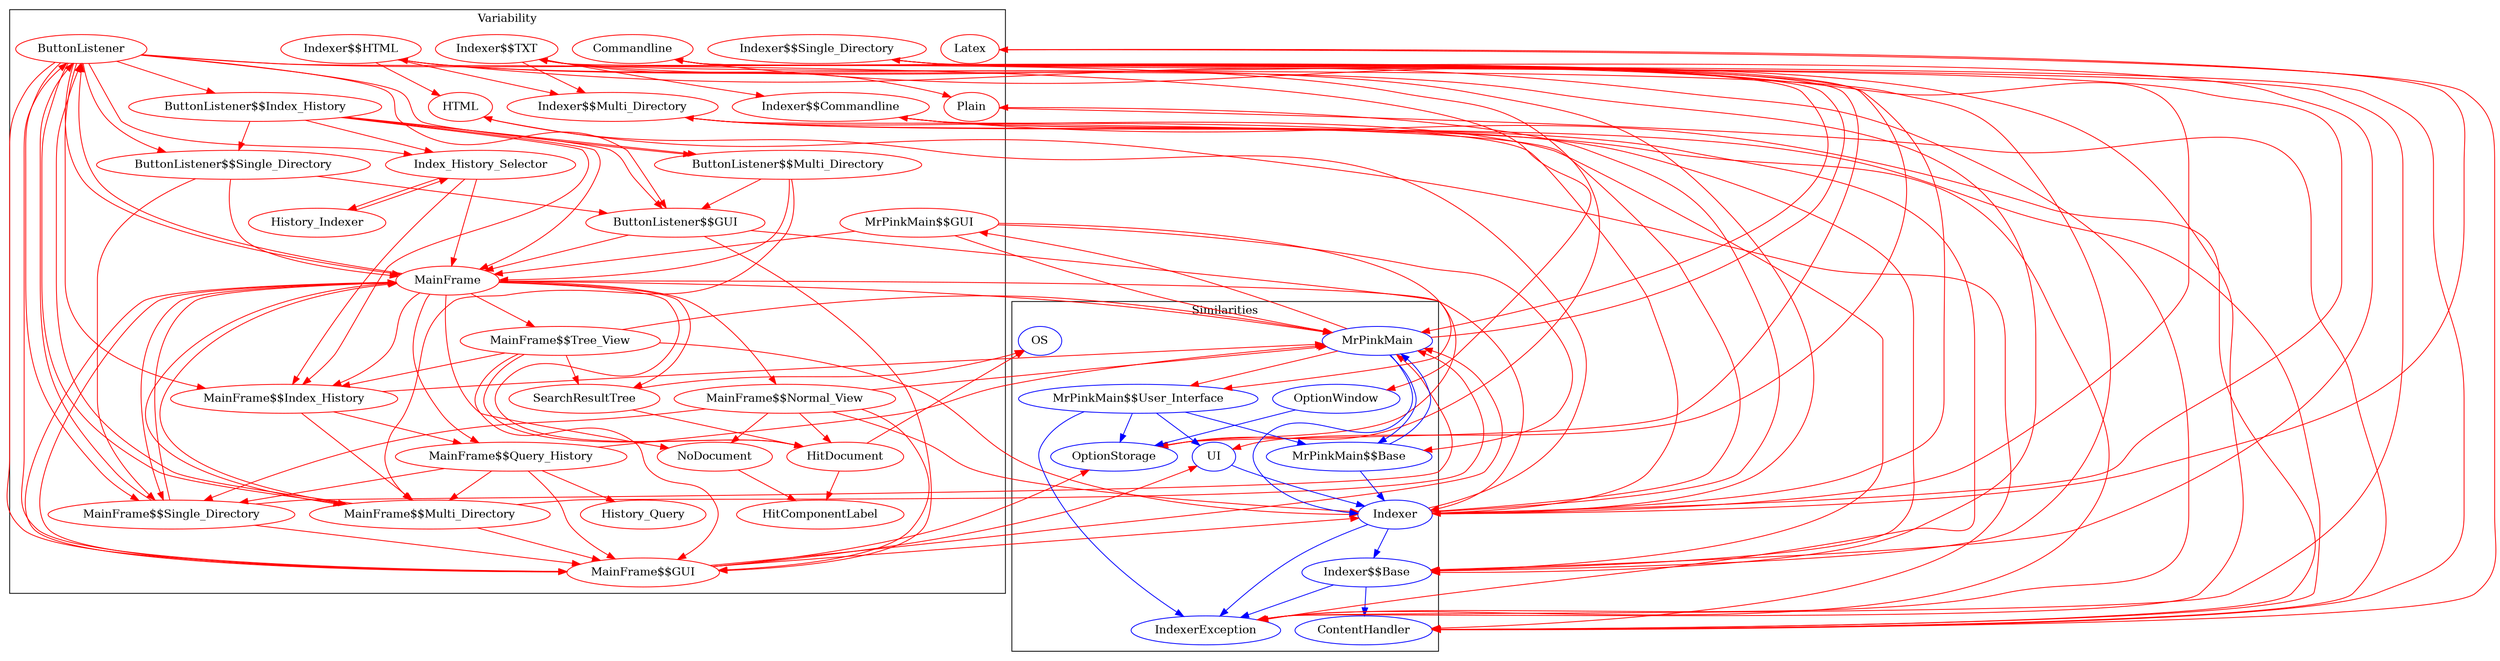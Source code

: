 digraph G {
size= "41,41";
rotate = 180;
"ButtonListener"[label="ButtonListener",shape=ellipse,color=red,fontcolor=black,style=""];
"ButtonListener$$GUI"[label="ButtonListener$$GUI",shape=ellipse,color=red,fontcolor=black,style=""];
"ButtonListener$$Index_History"[label="ButtonListener$$Index_History",shape=ellipse,color=red,fontcolor=black,style=""];
"ButtonListener$$Multi_Directory"[label="ButtonListener$$Multi_Directory",shape=ellipse,color=red,fontcolor=black,style=""];
"ButtonListener$$Single_Directory"[label="ButtonListener$$Single_Directory",shape=ellipse,color=red,fontcolor=black,style=""];
"Commandline"[label="Commandline",shape=ellipse,color=red,fontcolor=black,style=""];
"ContentHandler"[label="ContentHandler",shape=ellipse,color=blue,fontcolor=black,style=""];
"HTML"[label="HTML",shape=ellipse,color=red,fontcolor=black,style=""];
"History_Indexer"[label="History_Indexer",shape=ellipse,color=red,fontcolor=black,style=""];
"History_Query"[label="History_Query",shape=ellipse,color=red,fontcolor=black,style=""];
"HitComponentLabel"[label="HitComponentLabel",shape=ellipse,color=red,fontcolor=black,style=""];
"HitDocument"[label="HitDocument",shape=ellipse,color=red,fontcolor=black,style=""];
"Index_History_Selector"[label="Index_History_Selector",shape=ellipse,color=red,fontcolor=black,style=""];
"Indexer"[label="Indexer",shape=ellipse,color=blue,fontcolor=black,style=""];
"Indexer$$Base"[label="Indexer$$Base",shape=ellipse,color=blue,fontcolor=black,style=""];
"Indexer$$Commandline"[label="Indexer$$Commandline",shape=ellipse,color=red,fontcolor=black,style=""];
"Indexer$$HTML"[label="Indexer$$HTML",shape=ellipse,color=red,fontcolor=black,style=""];
"Indexer$$Multi_Directory"[label="Indexer$$Multi_Directory",shape=ellipse,color=red,fontcolor=black,style=""];
"Indexer$$Single_Directory"[label="Indexer$$Single_Directory",shape=ellipse,color=red,fontcolor=black,style=""];
"Indexer$$TXT"[label="Indexer$$TXT",shape=ellipse,color=red,fontcolor=black,style=""];
"IndexerException"[label="IndexerException",shape=ellipse,color=blue,fontcolor=black,style=""];
"Latex"[label="Latex",shape=ellipse,color=red,fontcolor=black,style=""];
"MainFrame"[label="MainFrame",shape=ellipse,color=red,fontcolor=black,style=""];
"MainFrame$$GUI"[label="MainFrame$$GUI",shape=ellipse,color=red,fontcolor=black,style=""];
"MainFrame$$Index_History"[label="MainFrame$$Index_History",shape=ellipse,color=red,fontcolor=black,style=""];
"MainFrame$$Multi_Directory"[label="MainFrame$$Multi_Directory",shape=ellipse,color=red,fontcolor=black,style=""];
"MainFrame$$Normal_View"[label="MainFrame$$Normal_View",shape=ellipse,color=red,fontcolor=black,style=""];
"MainFrame$$Query_History"[label="MainFrame$$Query_History",shape=ellipse,color=red,fontcolor=black,style=""];
"MainFrame$$Single_Directory"[label="MainFrame$$Single_Directory",shape=ellipse,color=red,fontcolor=black,style=""];
"MainFrame$$Tree_View"[label="MainFrame$$Tree_View",shape=ellipse,color=red,fontcolor=black,style=""];
"MrPinkMain"[label="MrPinkMain",shape=ellipse,color=blue,fontcolor=black,style=""];
"MrPinkMain$$Base"[label="MrPinkMain$$Base",shape=ellipse,color=blue,fontcolor=black,style=""];
"MrPinkMain$$GUI"[label="MrPinkMain$$GUI",shape=ellipse,color=red,fontcolor=black,style=""];
"MrPinkMain$$User_Interface"[label="MrPinkMain$$User_Interface",shape=ellipse,color=blue,fontcolor=black,style=""];
"NoDocument"[label="NoDocument",shape=ellipse,color=red,fontcolor=black,style=""];
"OS"[label="OS",shape=ellipse,color=blue,fontcolor=black,style=""];
"OptionStorage"[label="OptionStorage",shape=ellipse,color=blue,fontcolor=black,style=""];
"OptionWindow"[label="OptionWindow",shape=ellipse,color=blue,fontcolor=black,style=""];
"Plain"[label="Plain",shape=ellipse,color=red,fontcolor=black,style=""];
"SearchResultTree"[label="SearchResultTree",shape=ellipse,color=red,fontcolor=black,style=""];
"UI"[label="UI",shape=ellipse,color=blue,fontcolor=black,style=""];
"ButtonListener" -> "ButtonListener$$GUI" [color=red,font=6];
"ButtonListener" -> "MainFrame" [color=red,font=6];
"ButtonListener" -> "MainFrame$$Single_Directory" [color=red,font=6];
"ButtonListener" -> "ButtonListener$$Index_History" [color=red,font=6];
"ButtonListener" -> "ButtonListener$$Multi_Directory" [color=red,font=6];
"ButtonListener" -> "MainFrame$$GUI" [color=red,font=6];
"ButtonListener" -> "OptionStorage" [color=red,font=6];
"ButtonListener" -> "OptionWindow" [color=red,font=6];
"ButtonListener" -> "ButtonListener$$Single_Directory" [color=red,font=6];
"ButtonListener" -> "MainFrame$$Multi_Directory" [color=red,font=6];
"ButtonListener" -> "Index_History_Selector" [color=red,font=6];
"ButtonListener" -> "MainFrame$$Index_History" [color=red,font=6];
"ButtonListener$$GUI" -> "MainFrame" [color=red,font=6];
"ButtonListener$$GUI" -> "MainFrame$$GUI" [color=red,font=6];
"ButtonListener$$GUI" -> "OptionStorage" [color=red,font=6];
"ButtonListener$$Index_History" -> "ButtonListener$$GUI" [color=red,font=6];
"ButtonListener$$Index_History" -> "ButtonListener$$Multi_Directory" [color=red,font=6];
"ButtonListener$$Index_History" -> "Index_History_Selector" [color=red,font=6];
"ButtonListener$$Index_History" -> "MainFrame" [color=red,font=6];
"ButtonListener$$Index_History" -> "MainFrame$$Index_History" [color=red,font=6];
"ButtonListener$$Index_History" -> "ButtonListener$$Single_Directory" [color=red,font=6];
"ButtonListener$$Multi_Directory" -> "ButtonListener$$GUI" [color=red,font=6];
"ButtonListener$$Multi_Directory" -> "MainFrame" [color=red,font=6];
"ButtonListener$$Multi_Directory" -> "MainFrame$$Multi_Directory" [color=red,font=6];
"ButtonListener$$Single_Directory" -> "ButtonListener$$GUI" [color=red,font=6];
"ButtonListener$$Single_Directory" -> "MainFrame" [color=red,font=6];
"ButtonListener$$Single_Directory" -> "MainFrame$$Single_Directory" [color=red,font=6];
"Commandline" -> "Indexer" [color=red,font=6];
"Commandline" -> "MrPinkMain" [color=red,font=6];
"Commandline" -> "OptionStorage" [color=red,font=6];
"Commandline" -> "UI" [color=red,font=6];
"HTML" -> "ContentHandler" [color=red,font=6];
"History_Indexer" -> "Index_History_Selector" [color=red,font=6];
"HitDocument" -> "HitComponentLabel" [color=red,font=6];
"HitDocument" -> "OS" [color=red,font=6];
"Index_History_Selector" -> "History_Indexer" [color=red,font=6];
"Index_History_Selector" -> "MainFrame" [color=red,font=6];
"Index_History_Selector" -> "MainFrame$$Index_History" [color=red,font=6];
"Indexer" -> "Indexer$$Base" [color=blue,font=6];
"Indexer" -> "Indexer$$Single_Directory" [color=red,font=6];
"Indexer" -> "IndexerException" [color=blue,font=6];
"Indexer" -> "Latex" [color=red,font=6];
"Indexer" -> "Indexer$$TXT" [color=red,font=6];
"Indexer" -> "HTML" [color=red,font=6];
"Indexer" -> "Indexer$$Commandline" [color=red,font=6];
"Indexer" -> "Plain" [color=red,font=6];
"Indexer" -> "Indexer$$HTML" [color=red,font=6];
"Indexer" -> "Indexer$$Multi_Directory" [color=red,font=6];
"Indexer$$Base" -> "ContentHandler" [color=blue,font=6];
"Indexer$$Base" -> "IndexerException" [color=blue,font=6];
"Indexer$$Commandline" -> "ContentHandler" [color=red,font=6];
"Indexer$$Commandline" -> "Indexer$$Base" [color=red,font=6];
"Indexer$$Commandline" -> "IndexerException" [color=red,font=6];
"Indexer$$HTML" -> "HTML" [color=red,font=6];
"Indexer$$HTML" -> "Indexer$$Base" [color=red,font=6];
"Indexer$$HTML" -> "Indexer$$Multi_Directory" [color=red,font=6];
"Indexer$$HTML" -> "IndexerException" [color=red,font=6];
"Indexer$$Multi_Directory" -> "ContentHandler" [color=red,font=6];
"Indexer$$Multi_Directory" -> "Indexer$$Base" [color=red,font=6];
"Indexer$$Multi_Directory" -> "IndexerException" [color=red,font=6];
"Indexer$$Single_Directory" -> "ContentHandler" [color=red,font=6];
"Indexer$$Single_Directory" -> "Indexer$$Base" [color=red,font=6];
"Indexer$$Single_Directory" -> "IndexerException" [color=red,font=6];
"Indexer$$TXT" -> "Indexer$$Base" [color=red,font=6];
"Indexer$$TXT" -> "Indexer$$Multi_Directory" [color=red,font=6];
"Indexer$$TXT" -> "IndexerException" [color=red,font=6];
"Indexer$$TXT" -> "Plain" [color=red,font=6];
"Indexer$$TXT" -> "Indexer$$Commandline" [color=red,font=6];
"Latex" -> "ContentHandler" [color=red,font=6];
"MainFrame" -> "HitDocument" [color=red,font=6];
"MainFrame" -> "Indexer" [color=red,font=6];
"MainFrame" -> "MainFrame$$GUI" [color=red,font=6];
"MainFrame" -> "MainFrame$$Single_Directory" [color=red,font=6];
"MainFrame" -> "MrPinkMain" [color=red,font=6];
"MainFrame" -> "NoDocument" [color=red,font=6];
"MainFrame" -> "ButtonListener" [color=red,font=6];
"MainFrame" -> "MainFrame$$Tree_View" [color=red,font=6];
"MainFrame" -> "MainFrame$$Normal_View" [color=red,font=6];
"MainFrame" -> "MainFrame$$Multi_Directory" [color=red,font=6];
"MainFrame" -> "SearchResultTree" [color=red,font=6];
"MainFrame" -> "MainFrame$$Index_History" [color=red,font=6];
"MainFrame" -> "MainFrame$$Query_History" [color=red,font=6];
"MainFrame$$GUI" -> "ButtonListener" [color=red,font=6];
"MainFrame$$GUI" -> "Indexer" [color=red,font=6];
"MainFrame$$GUI" -> "MainFrame" [color=red,font=6];
"MainFrame$$GUI" -> "MrPinkMain" [color=red,font=6];
"MainFrame$$GUI" -> "OptionStorage" [color=red,font=6];
"MainFrame$$GUI" -> "UI" [color=red,font=6];
"MainFrame$$Index_History" -> "MainFrame$$Query_History" [color=red,font=6];
"MainFrame$$Index_History" -> "MrPinkMain" [color=red,font=6];
"MainFrame$$Index_History" -> "MainFrame$$Multi_Directory" [color=red,font=6];
"MainFrame$$Multi_Directory" -> "ButtonListener" [color=red,font=6];
"MainFrame$$Multi_Directory" -> "MainFrame" [color=red,font=6];
"MainFrame$$Multi_Directory" -> "MainFrame$$GUI" [color=red,font=6];
"MainFrame$$Multi_Directory" -> "MrPinkMain" [color=red,font=6];
"MainFrame$$Normal_View" -> "HitDocument" [color=red,font=6];
"MainFrame$$Normal_View" -> "Indexer" [color=red,font=6];
"MainFrame$$Normal_View" -> "MainFrame$$GUI" [color=red,font=6];
"MainFrame$$Normal_View" -> "MainFrame$$Single_Directory" [color=red,font=6];
"MainFrame$$Normal_View" -> "MrPinkMain" [color=red,font=6];
"MainFrame$$Normal_View" -> "NoDocument" [color=red,font=6];
"MainFrame$$Query_History" -> "History_Query" [color=red,font=6];
"MainFrame$$Query_History" -> "MainFrame$$GUI" [color=red,font=6];
"MainFrame$$Query_History" -> "MainFrame$$Multi_Directory" [color=red,font=6];
"MainFrame$$Query_History" -> "MrPinkMain" [color=red,font=6];
"MainFrame$$Query_History" -> "MainFrame$$Single_Directory" [color=red,font=6];
"MainFrame$$Single_Directory" -> "ButtonListener" [color=red,font=6];
"MainFrame$$Single_Directory" -> "MainFrame" [color=red,font=6];
"MainFrame$$Single_Directory" -> "MainFrame$$GUI" [color=red,font=6];
"MainFrame$$Single_Directory" -> "MrPinkMain" [color=red,font=6];
"MainFrame$$Tree_View" -> "HitDocument" [color=red,font=6];
"MainFrame$$Tree_View" -> "Indexer" [color=red,font=6];
"MainFrame$$Tree_View" -> "MainFrame$$GUI" [color=red,font=6];
"MainFrame$$Tree_View" -> "MainFrame$$Index_History" [color=red,font=6];
"MainFrame$$Tree_View" -> "MrPinkMain" [color=red,font=6];
"MainFrame$$Tree_View" -> "SearchResultTree" [color=red,font=6];
"MrPinkMain" -> "Indexer" [color=blue,font=6];
"MrPinkMain" -> "MrPinkMain$$Base" [color=blue,font=6];
"MrPinkMain" -> "MrPinkMain$$GUI" [color=red,font=6];
"MrPinkMain" -> "Commandline" [color=red,font=6];
"MrPinkMain" -> "MrPinkMain$$User_Interface" [color=red,font=6];
"MrPinkMain$$Base" -> "Indexer" [color=blue,font=6];
"MrPinkMain$$Base" -> "MrPinkMain" [color=blue,font=6];
"MrPinkMain$$GUI" -> "MainFrame" [color=red,font=6];
"MrPinkMain$$GUI" -> "MrPinkMain" [color=red,font=6];
"MrPinkMain$$GUI" -> "MrPinkMain$$Base" [color=red,font=6];
"MrPinkMain$$GUI" -> "MrPinkMain$$User_Interface" [color=red,font=6];
"MrPinkMain$$User_Interface" -> "IndexerException" [color=blue,font=6];
"MrPinkMain$$User_Interface" -> "MrPinkMain$$Base" [color=blue,font=6];
"MrPinkMain$$User_Interface" -> "OptionStorage" [color=blue,font=6];
"MrPinkMain$$User_Interface" -> "UI" [color=blue,font=6];
"NoDocument" -> "HitComponentLabel" [color=red,font=6];
"OptionWindow" -> "OptionStorage" [color=blue,font=6];
"Plain" -> "ContentHandler" [color=red,font=6];
"SearchResultTree" -> "HitDocument" [color=red,font=6];
"SearchResultTree" -> "OS" [color=red,font=6];
"UI" -> "Indexer" [color=blue,font=6];
subgraph cluster_0{
label = "Variability";
"ButtonListener"
"ButtonListener$$GUI"
"ButtonListener$$Index_History"
"ButtonListener$$Multi_Directory"
"ButtonListener$$Single_Directory"
"Commandline"
"HTML"
"History_Indexer"
"History_Query"
"HitComponentLabel"
"HitDocument"
"Index_History_Selector"
"Indexer$$Commandline"
"Indexer$$HTML"
"Indexer$$Multi_Directory"
"Indexer$$Single_Directory"
"Indexer$$TXT"
"Latex"
"MainFrame"
"MainFrame$$GUI"
"MainFrame$$Index_History"
"MainFrame$$Multi_Directory"
"MainFrame$$Normal_View"
"MainFrame$$Query_History"
"MainFrame$$Single_Directory"
"MainFrame$$Tree_View"
"MrPinkMain$$GUI"
"NoDocument"
"Plain"
"SearchResultTree"
}
subgraph cluster_1{
label = "Similarities" ;
"ContentHandler"
"Indexer"
"Indexer$$Base"
"IndexerException"
"MrPinkMain"
"MrPinkMain$$Base"
"MrPinkMain$$User_Interface"
"OS"
"OptionStorage"
"OptionWindow"
"UI"
}
}